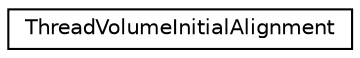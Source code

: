digraph "Graphical Class Hierarchy"
{
  edge [fontname="Helvetica",fontsize="10",labelfontname="Helvetica",labelfontsize="10"];
  node [fontname="Helvetica",fontsize="10",shape=record];
  rankdir="LR";
  Node0 [label="ThreadVolumeInitialAlignment",height=0.2,width=0.4,color="black", fillcolor="white", style="filled",URL="$classThreadVolumeInitialAlignment.html"];
}
